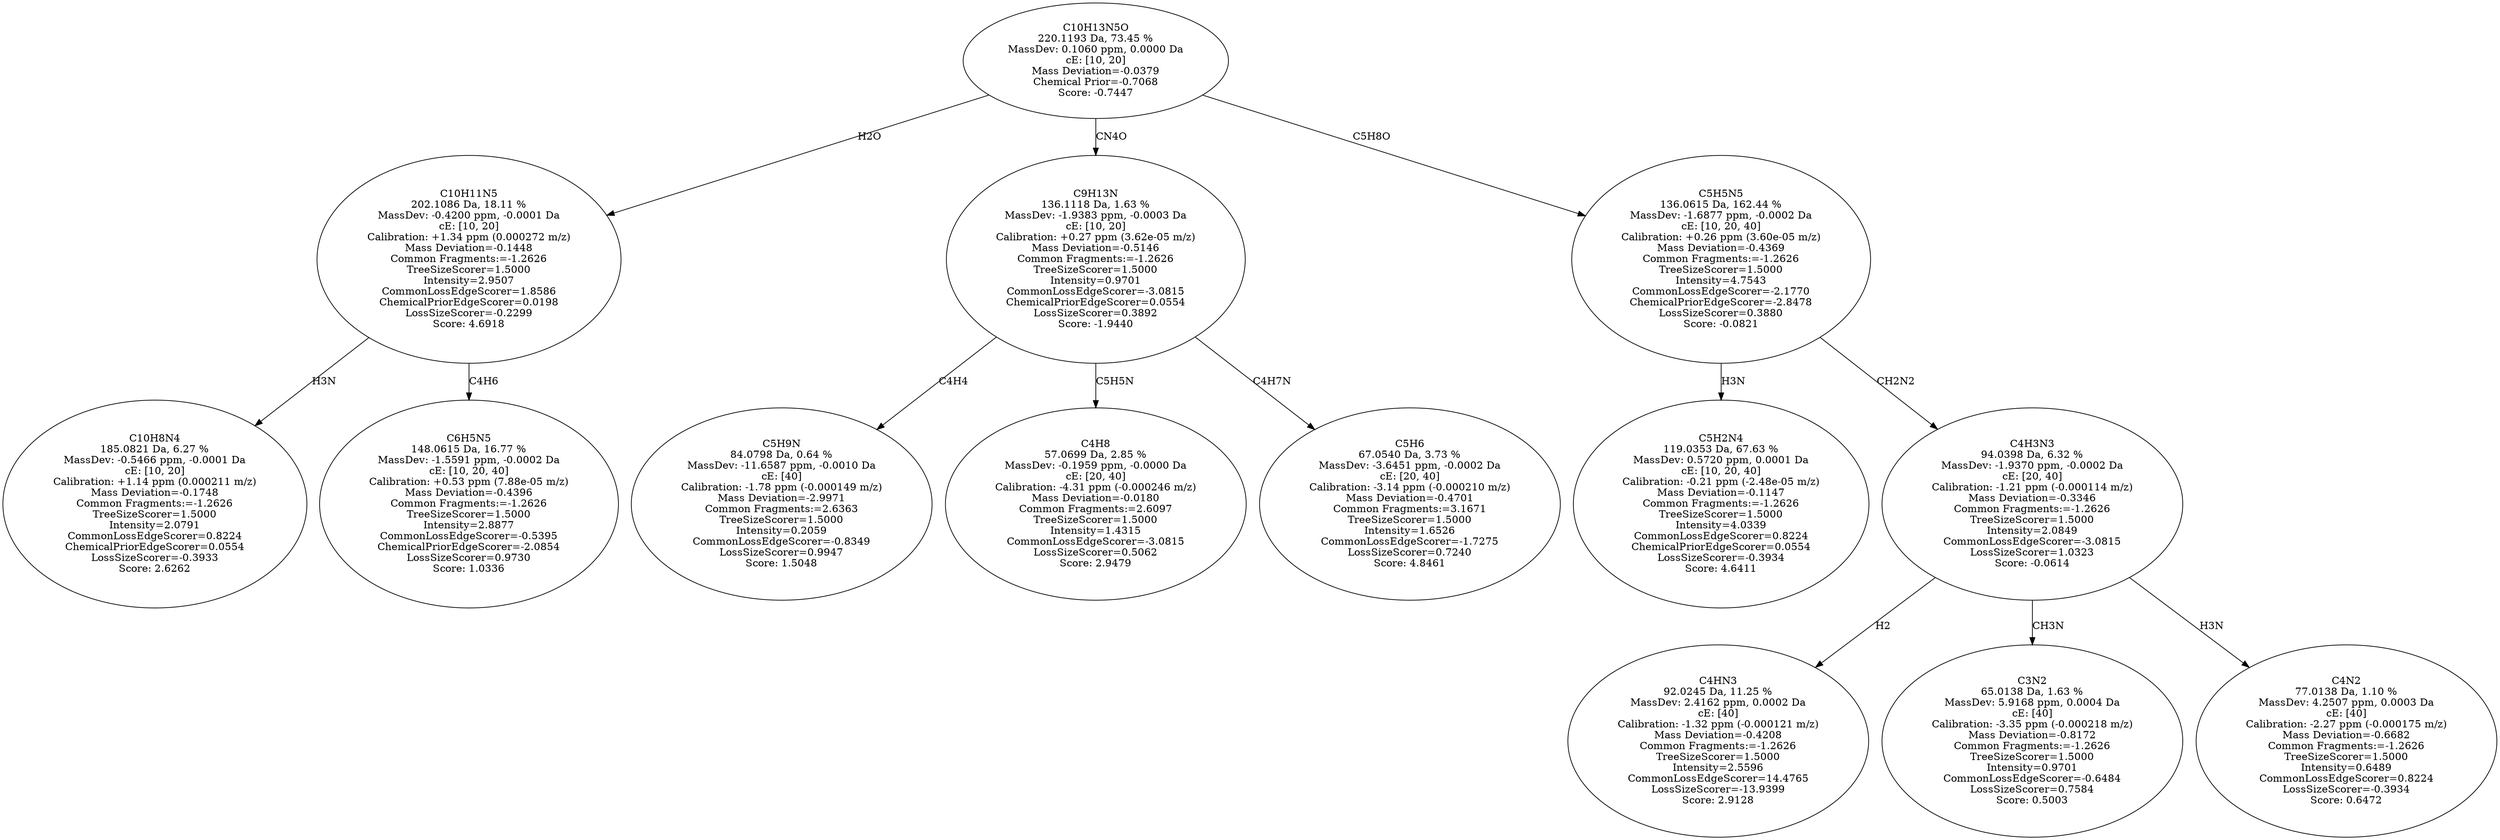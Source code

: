 strict digraph {
v1 [label="C10H8N4\n185.0821 Da, 6.27 %\nMassDev: -0.5466 ppm, -0.0001 Da\ncE: [10, 20]\nCalibration: +1.14 ppm (0.000211 m/z)\nMass Deviation=-0.1748\nCommon Fragments:=-1.2626\nTreeSizeScorer=1.5000\nIntensity=2.0791\nCommonLossEdgeScorer=0.8224\nChemicalPriorEdgeScorer=0.0554\nLossSizeScorer=-0.3933\nScore: 2.6262"];
v2 [label="C6H5N5\n148.0615 Da, 16.77 %\nMassDev: -1.5591 ppm, -0.0002 Da\ncE: [10, 20, 40]\nCalibration: +0.53 ppm (7.88e-05 m/z)\nMass Deviation=-0.4396\nCommon Fragments:=-1.2626\nTreeSizeScorer=1.5000\nIntensity=2.8877\nCommonLossEdgeScorer=-0.5395\nChemicalPriorEdgeScorer=-2.0854\nLossSizeScorer=0.9730\nScore: 1.0336"];
v3 [label="C10H11N5\n202.1086 Da, 18.11 %\nMassDev: -0.4200 ppm, -0.0001 Da\ncE: [10, 20]\nCalibration: +1.34 ppm (0.000272 m/z)\nMass Deviation=-0.1448\nCommon Fragments:=-1.2626\nTreeSizeScorer=1.5000\nIntensity=2.9507\nCommonLossEdgeScorer=1.8586\nChemicalPriorEdgeScorer=0.0198\nLossSizeScorer=-0.2299\nScore: 4.6918"];
v4 [label="C5H9N\n84.0798 Da, 0.64 %\nMassDev: -11.6587 ppm, -0.0010 Da\ncE: [40]\nCalibration: -1.78 ppm (-0.000149 m/z)\nMass Deviation=-2.9971\nCommon Fragments:=2.6363\nTreeSizeScorer=1.5000\nIntensity=0.2059\nCommonLossEdgeScorer=-0.8349\nLossSizeScorer=0.9947\nScore: 1.5048"];
v5 [label="C4H8\n57.0699 Da, 2.85 %\nMassDev: -0.1959 ppm, -0.0000 Da\ncE: [20, 40]\nCalibration: -4.31 ppm (-0.000246 m/z)\nMass Deviation=-0.0180\nCommon Fragments:=2.6097\nTreeSizeScorer=1.5000\nIntensity=1.4315\nCommonLossEdgeScorer=-3.0815\nLossSizeScorer=0.5062\nScore: 2.9479"];
v6 [label="C5H6\n67.0540 Da, 3.73 %\nMassDev: -3.6451 ppm, -0.0002 Da\ncE: [20, 40]\nCalibration: -3.14 ppm (-0.000210 m/z)\nMass Deviation=-0.4701\nCommon Fragments:=3.1671\nTreeSizeScorer=1.5000\nIntensity=1.6526\nCommonLossEdgeScorer=-1.7275\nLossSizeScorer=0.7240\nScore: 4.8461"];
v7 [label="C9H13N\n136.1118 Da, 1.63 %\nMassDev: -1.9383 ppm, -0.0003 Da\ncE: [10, 20]\nCalibration: +0.27 ppm (3.62e-05 m/z)\nMass Deviation=-0.5146\nCommon Fragments:=-1.2626\nTreeSizeScorer=1.5000\nIntensity=0.9701\nCommonLossEdgeScorer=-3.0815\nChemicalPriorEdgeScorer=0.0554\nLossSizeScorer=0.3892\nScore: -1.9440"];
v8 [label="C5H2N4\n119.0353 Da, 67.63 %\nMassDev: 0.5720 ppm, 0.0001 Da\ncE: [10, 20, 40]\nCalibration: -0.21 ppm (-2.48e-05 m/z)\nMass Deviation=-0.1147\nCommon Fragments:=-1.2626\nTreeSizeScorer=1.5000\nIntensity=4.0339\nCommonLossEdgeScorer=0.8224\nChemicalPriorEdgeScorer=0.0554\nLossSizeScorer=-0.3934\nScore: 4.6411"];
v9 [label="C4HN3\n92.0245 Da, 11.25 %\nMassDev: 2.4162 ppm, 0.0002 Da\ncE: [40]\nCalibration: -1.32 ppm (-0.000121 m/z)\nMass Deviation=-0.4208\nCommon Fragments:=-1.2626\nTreeSizeScorer=1.5000\nIntensity=2.5596\nCommonLossEdgeScorer=14.4765\nLossSizeScorer=-13.9399\nScore: 2.9128"];
v10 [label="C3N2\n65.0138 Da, 1.63 %\nMassDev: 5.9168 ppm, 0.0004 Da\ncE: [40]\nCalibration: -3.35 ppm (-0.000218 m/z)\nMass Deviation=-0.8172\nCommon Fragments:=-1.2626\nTreeSizeScorer=1.5000\nIntensity=0.9701\nCommonLossEdgeScorer=-0.6484\nLossSizeScorer=0.7584\nScore: 0.5003"];
v11 [label="C4N2\n77.0138 Da, 1.10 %\nMassDev: 4.2507 ppm, 0.0003 Da\ncE: [40]\nCalibration: -2.27 ppm (-0.000175 m/z)\nMass Deviation=-0.6682\nCommon Fragments:=-1.2626\nTreeSizeScorer=1.5000\nIntensity=0.6489\nCommonLossEdgeScorer=0.8224\nLossSizeScorer=-0.3934\nScore: 0.6472"];
v12 [label="C4H3N3\n94.0398 Da, 6.32 %\nMassDev: -1.9370 ppm, -0.0002 Da\ncE: [20, 40]\nCalibration: -1.21 ppm (-0.000114 m/z)\nMass Deviation=-0.3346\nCommon Fragments:=-1.2626\nTreeSizeScorer=1.5000\nIntensity=2.0849\nCommonLossEdgeScorer=-3.0815\nLossSizeScorer=1.0323\nScore: -0.0614"];
v13 [label="C5H5N5\n136.0615 Da, 162.44 %\nMassDev: -1.6877 ppm, -0.0002 Da\ncE: [10, 20, 40]\nCalibration: +0.26 ppm (3.60e-05 m/z)\nMass Deviation=-0.4369\nCommon Fragments:=-1.2626\nTreeSizeScorer=1.5000\nIntensity=4.7543\nCommonLossEdgeScorer=-2.1770\nChemicalPriorEdgeScorer=-2.8478\nLossSizeScorer=0.3880\nScore: -0.0821"];
v14 [label="C10H13N5O\n220.1193 Da, 73.45 %\nMassDev: 0.1060 ppm, 0.0000 Da\ncE: [10, 20]\nMass Deviation=-0.0379\nChemical Prior=-0.7068\nScore: -0.7447"];
v3 -> v1 [label="H3N"];
v3 -> v2 [label="C4H6"];
v14 -> v3 [label="H2O"];
v7 -> v4 [label="C4H4"];
v7 -> v5 [label="C5H5N"];
v7 -> v6 [label="C4H7N"];
v14 -> v7 [label="CN4O"];
v13 -> v8 [label="H3N"];
v12 -> v9 [label="H2"];
v12 -> v10 [label="CH3N"];
v12 -> v11 [label="H3N"];
v13 -> v12 [label="CH2N2"];
v14 -> v13 [label="C5H8O"];
}